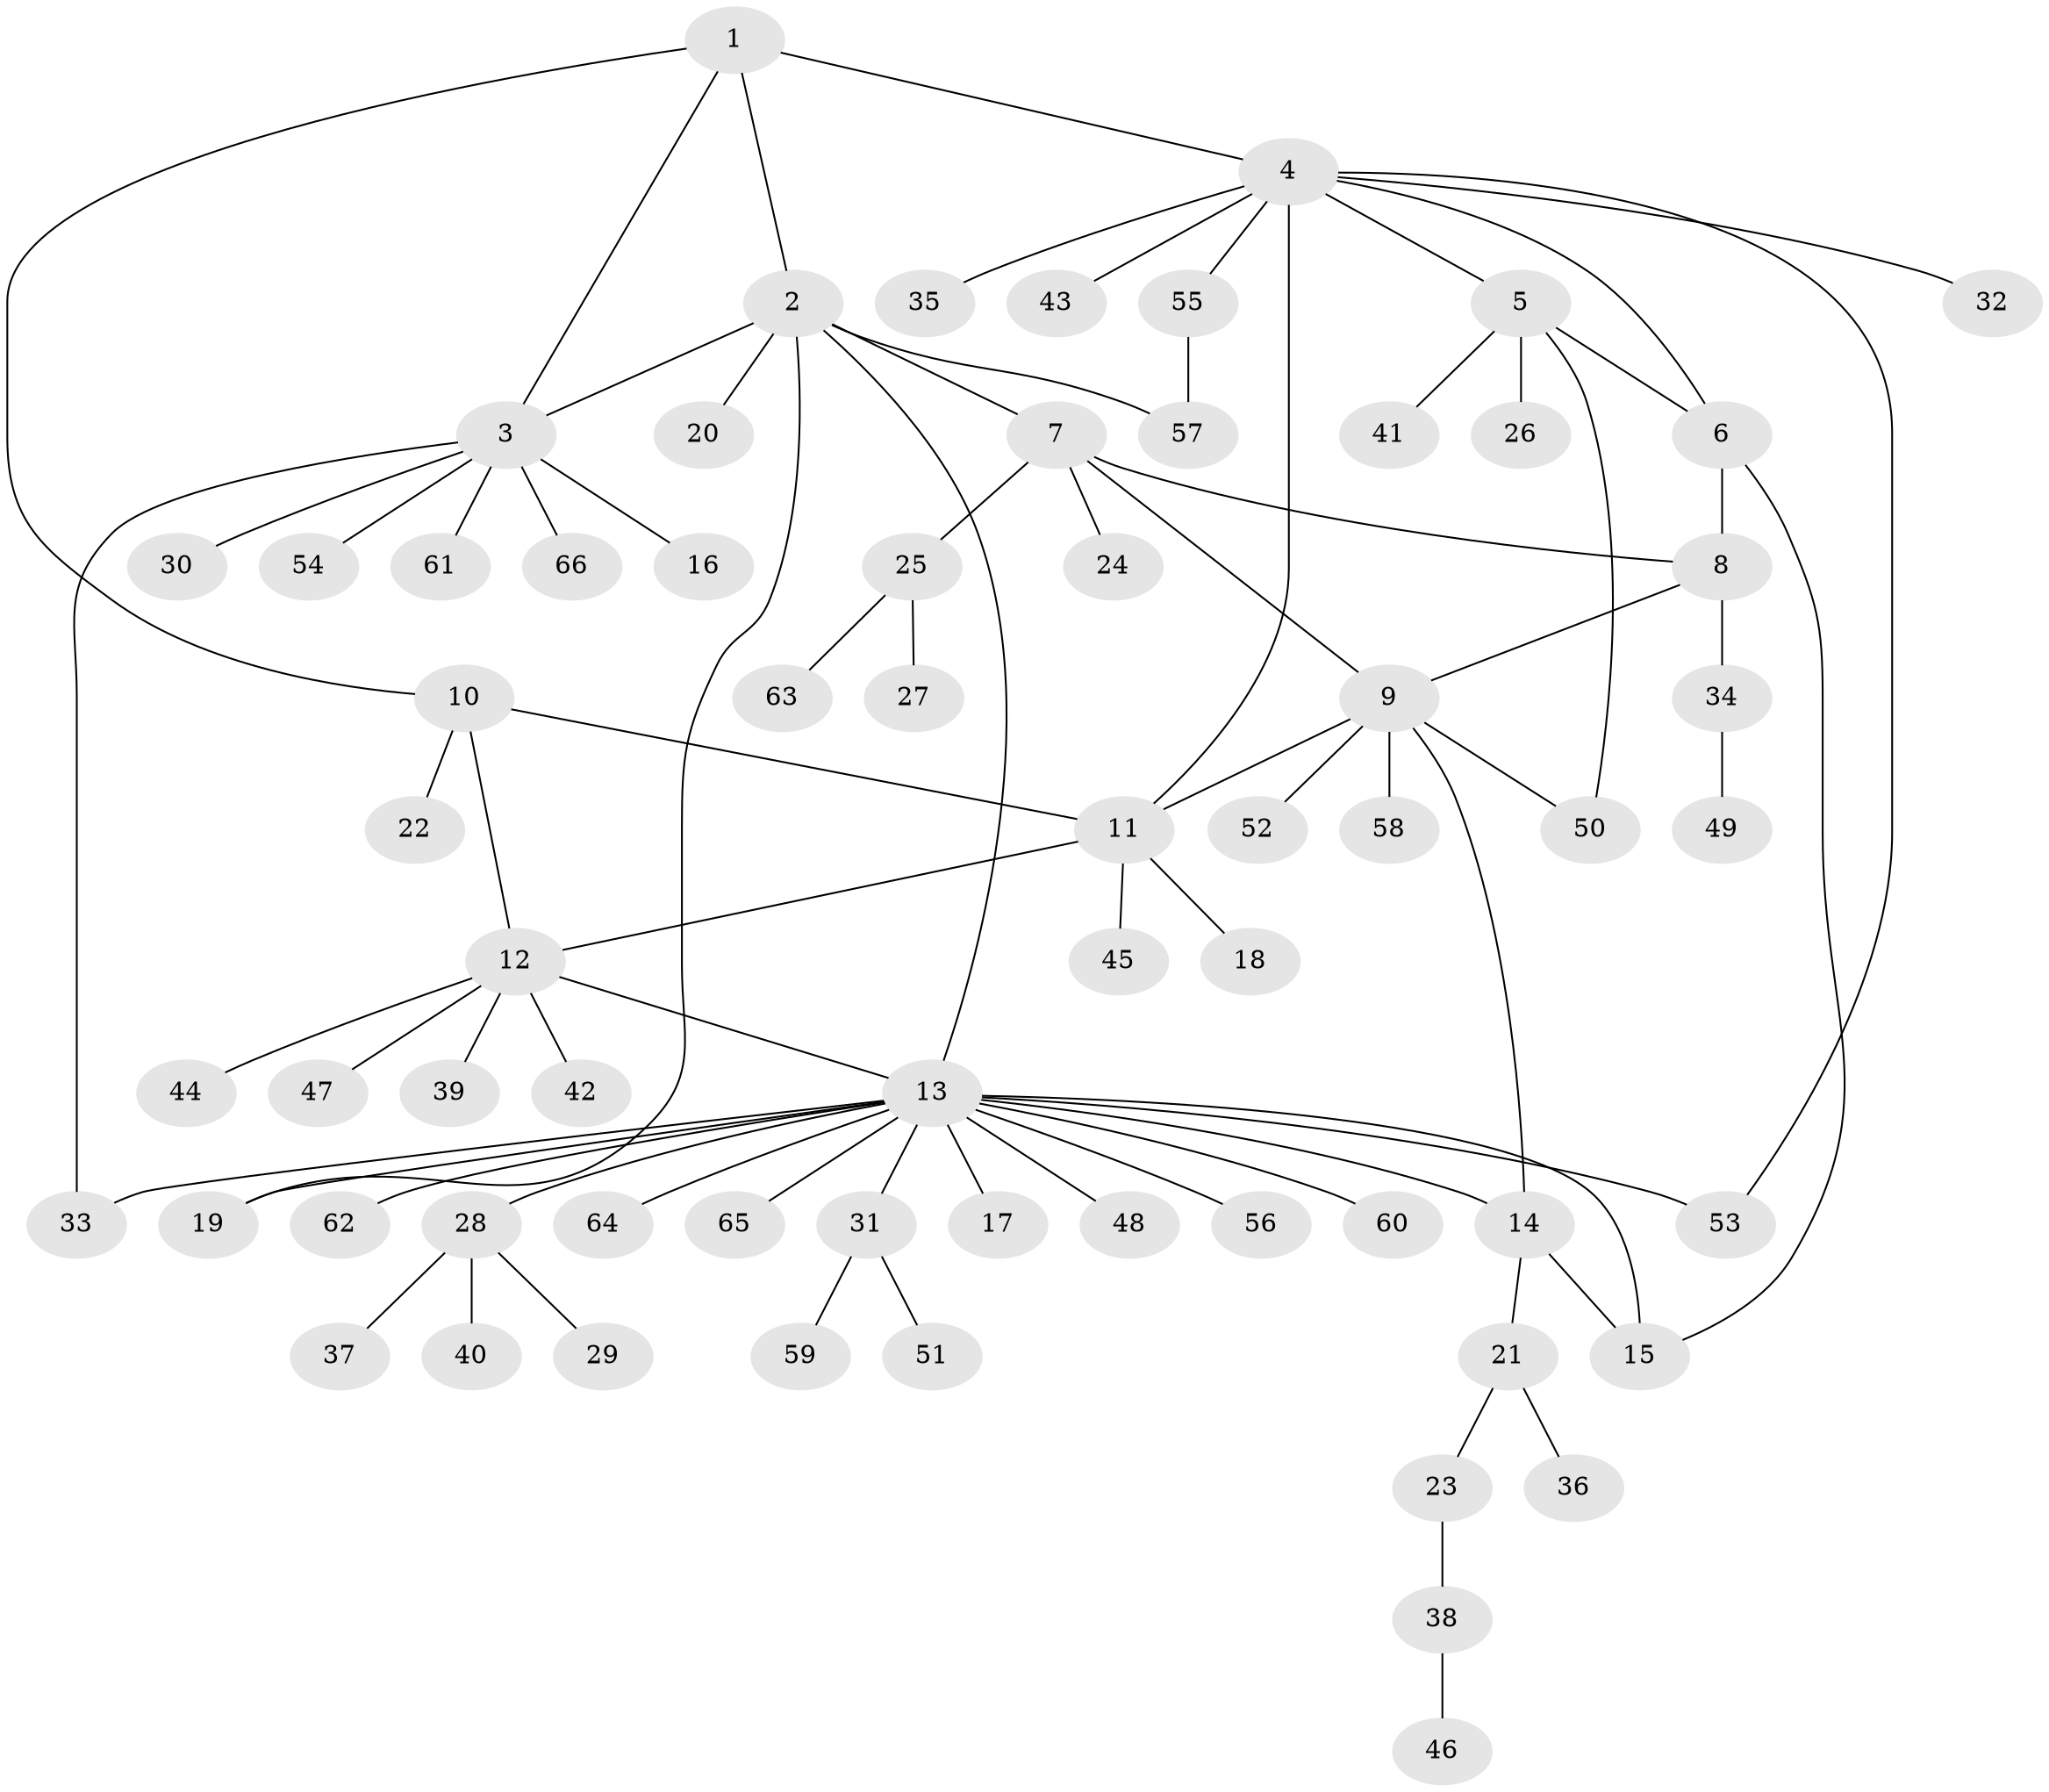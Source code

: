 // coarse degree distribution, {4: 0.1111111111111111, 7: 0.037037037037037035, 5: 0.1111111111111111, 2: 0.1111111111111111, 3: 0.07407407407407407, 1: 0.5185185185185185, 12: 0.037037037037037035}
// Generated by graph-tools (version 1.1) at 2025/37/03/04/25 23:37:47]
// undirected, 66 vertices, 81 edges
graph export_dot {
  node [color=gray90,style=filled];
  1;
  2;
  3;
  4;
  5;
  6;
  7;
  8;
  9;
  10;
  11;
  12;
  13;
  14;
  15;
  16;
  17;
  18;
  19;
  20;
  21;
  22;
  23;
  24;
  25;
  26;
  27;
  28;
  29;
  30;
  31;
  32;
  33;
  34;
  35;
  36;
  37;
  38;
  39;
  40;
  41;
  42;
  43;
  44;
  45;
  46;
  47;
  48;
  49;
  50;
  51;
  52;
  53;
  54;
  55;
  56;
  57;
  58;
  59;
  60;
  61;
  62;
  63;
  64;
  65;
  66;
  1 -- 2;
  1 -- 3;
  1 -- 4;
  1 -- 10;
  2 -- 3;
  2 -- 7;
  2 -- 13;
  2 -- 19;
  2 -- 20;
  2 -- 57;
  3 -- 16;
  3 -- 30;
  3 -- 33;
  3 -- 54;
  3 -- 61;
  3 -- 66;
  4 -- 5;
  4 -- 6;
  4 -- 11;
  4 -- 32;
  4 -- 35;
  4 -- 43;
  4 -- 53;
  4 -- 55;
  5 -- 6;
  5 -- 26;
  5 -- 41;
  5 -- 50;
  6 -- 8;
  6 -- 15;
  7 -- 8;
  7 -- 9;
  7 -- 24;
  7 -- 25;
  8 -- 9;
  8 -- 34;
  9 -- 11;
  9 -- 14;
  9 -- 50;
  9 -- 52;
  9 -- 58;
  10 -- 11;
  10 -- 12;
  10 -- 22;
  11 -- 12;
  11 -- 18;
  11 -- 45;
  12 -- 13;
  12 -- 39;
  12 -- 42;
  12 -- 44;
  12 -- 47;
  13 -- 14;
  13 -- 15;
  13 -- 17;
  13 -- 19;
  13 -- 28;
  13 -- 31;
  13 -- 33;
  13 -- 48;
  13 -- 53;
  13 -- 56;
  13 -- 60;
  13 -- 62;
  13 -- 64;
  13 -- 65;
  14 -- 15;
  14 -- 21;
  21 -- 23;
  21 -- 36;
  23 -- 38;
  25 -- 27;
  25 -- 63;
  28 -- 29;
  28 -- 37;
  28 -- 40;
  31 -- 51;
  31 -- 59;
  34 -- 49;
  38 -- 46;
  55 -- 57;
}
